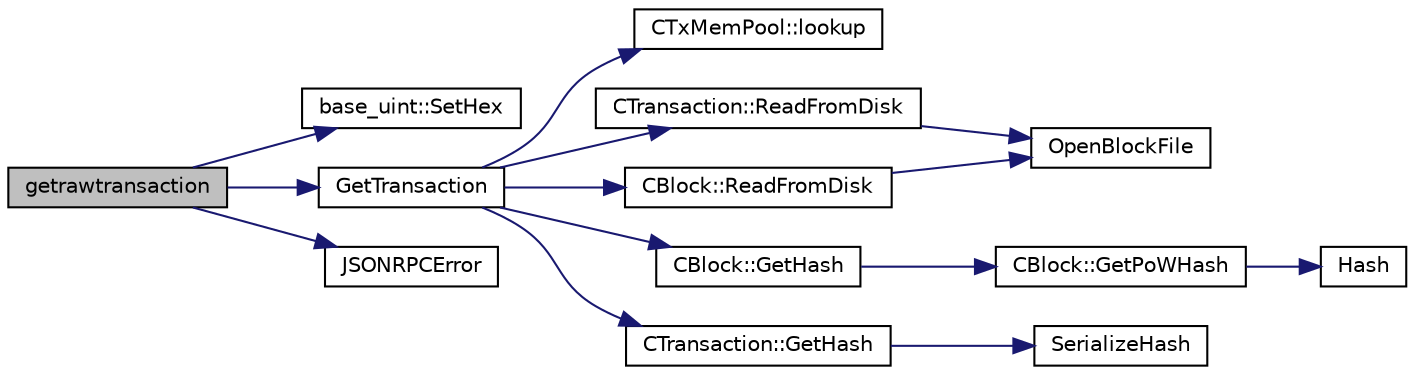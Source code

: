 digraph "getrawtransaction"
{
  edge [fontname="Helvetica",fontsize="10",labelfontname="Helvetica",labelfontsize="10"];
  node [fontname="Helvetica",fontsize="10",shape=record];
  rankdir="LR";
  Node48 [label="getrawtransaction",height=0.2,width=0.4,color="black", fillcolor="grey75", style="filled", fontcolor="black"];
  Node48 -> Node49 [color="midnightblue",fontsize="10",style="solid",fontname="Helvetica"];
  Node49 [label="base_uint::SetHex",height=0.2,width=0.4,color="black", fillcolor="white", style="filled",URL="$classbase__uint.html#ade1a897fac931f28f54998c92c797228"];
  Node48 -> Node50 [color="midnightblue",fontsize="10",style="solid",fontname="Helvetica"];
  Node50 [label="GetTransaction",height=0.2,width=0.4,color="black", fillcolor="white", style="filled",URL="$main_8cpp.html#a7d2a4633e4e0e8e4cb9c881d45a496b5"];
  Node50 -> Node51 [color="midnightblue",fontsize="10",style="solid",fontname="Helvetica"];
  Node51 [label="CTxMemPool::lookup",height=0.2,width=0.4,color="black", fillcolor="white", style="filled",URL="$class_c_tx_mem_pool.html#ad6d9966cdeb4b6586f7186e709b4e77e"];
  Node50 -> Node52 [color="midnightblue",fontsize="10",style="solid",fontname="Helvetica"];
  Node52 [label="CTransaction::ReadFromDisk",height=0.2,width=0.4,color="black", fillcolor="white", style="filled",URL="$class_c_transaction.html#ad9d526afecbd816c385343f60c5352fd"];
  Node52 -> Node53 [color="midnightblue",fontsize="10",style="solid",fontname="Helvetica"];
  Node53 [label="OpenBlockFile",height=0.2,width=0.4,color="black", fillcolor="white", style="filled",URL="$main_8h.html#acaa494f20aefb99c5f5f9022a97d0040"];
  Node50 -> Node54 [color="midnightblue",fontsize="10",style="solid",fontname="Helvetica"];
  Node54 [label="CBlock::ReadFromDisk",height=0.2,width=0.4,color="black", fillcolor="white", style="filled",URL="$class_c_block.html#a77a1b1e9902e1e557d762f5a5f325cd8"];
  Node54 -> Node53 [color="midnightblue",fontsize="10",style="solid",fontname="Helvetica"];
  Node50 -> Node55 [color="midnightblue",fontsize="10",style="solid",fontname="Helvetica"];
  Node55 [label="CBlock::GetHash",height=0.2,width=0.4,color="black", fillcolor="white", style="filled",URL="$class_c_block.html#a681acf1fa72ec2ed6c83ea5afc14e0f3"];
  Node55 -> Node56 [color="midnightblue",fontsize="10",style="solid",fontname="Helvetica"];
  Node56 [label="CBlock::GetPoWHash",height=0.2,width=0.4,color="black", fillcolor="white", style="filled",URL="$class_c_block.html#af203beb528a62ec30b0453cf5d860044"];
  Node56 -> Node57 [color="midnightblue",fontsize="10",style="solid",fontname="Helvetica"];
  Node57 [label="Hash",height=0.2,width=0.4,color="black", fillcolor="white", style="filled",URL="$hash_8h.html#ab3f6c437460137530d86e09c2c102e99"];
  Node50 -> Node58 [color="midnightblue",fontsize="10",style="solid",fontname="Helvetica"];
  Node58 [label="CTransaction::GetHash",height=0.2,width=0.4,color="black", fillcolor="white", style="filled",URL="$class_c_transaction.html#a0b46d80e82ca324e82c2ce3fc1492bfa"];
  Node58 -> Node59 [color="midnightblue",fontsize="10",style="solid",fontname="Helvetica"];
  Node59 [label="SerializeHash",height=0.2,width=0.4,color="black", fillcolor="white", style="filled",URL="$hash_8h.html#a6de694e43f17c62025c6883965b65e63"];
  Node48 -> Node60 [color="midnightblue",fontsize="10",style="solid",fontname="Helvetica"];
  Node60 [label="JSONRPCError",height=0.2,width=0.4,color="black", fillcolor="white", style="filled",URL="$rpcprotocol_8cpp.html#a17b1bb111ab339efc951929834766039"];
}
